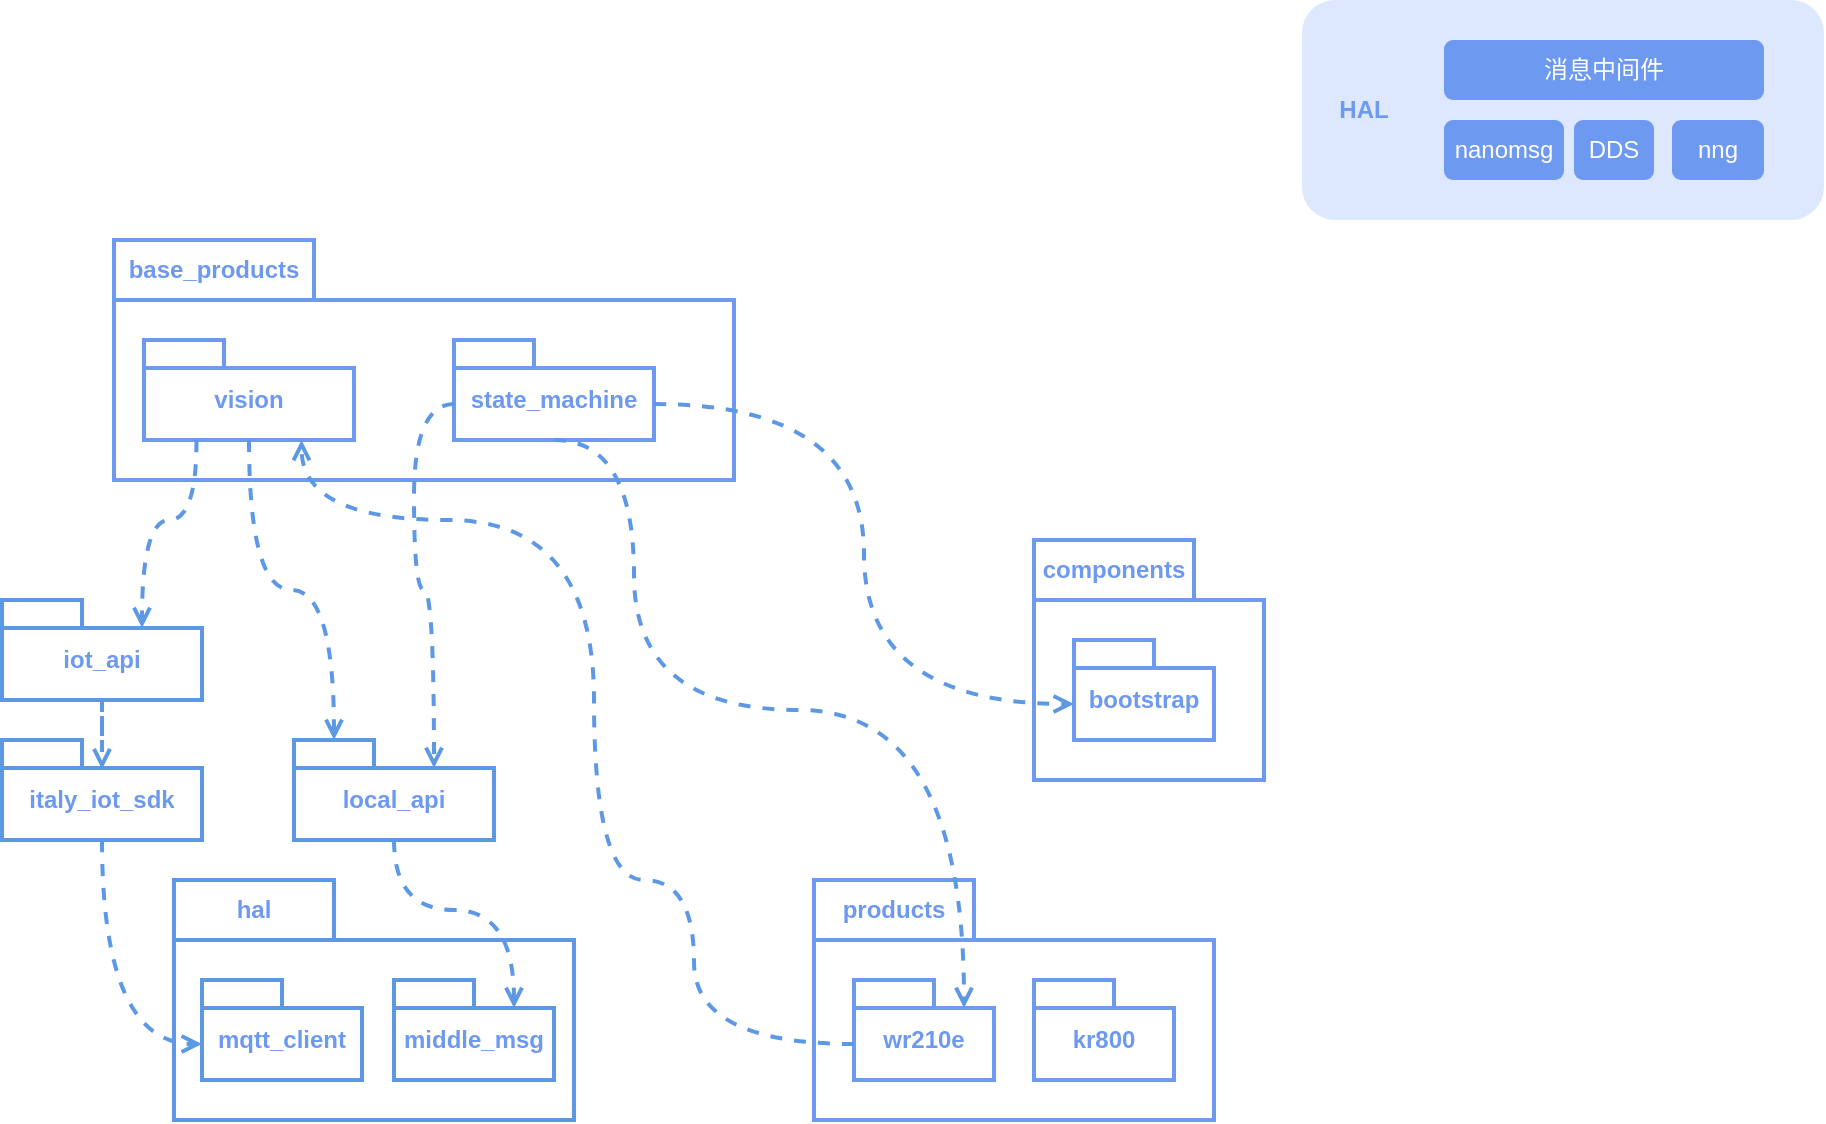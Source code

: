 <mxfile version="22.1.17" type="github">
  <diagram id="C5RBs43oDa-KdzZeNtuy" name="Page-1">
    <mxGraphModel dx="989" dy="514" grid="1" gridSize="10" guides="1" tooltips="1" connect="1" arrows="1" fold="1" page="1" pageScale="1" pageWidth="827" pageHeight="1169" math="0" shadow="0">
      <root>
        <mxCell id="WIyWlLk6GJQsqaUBKTNV-0" />
        <mxCell id="WIyWlLk6GJQsqaUBKTNV-1" parent="WIyWlLk6GJQsqaUBKTNV-0" />
        <mxCell id="JsssTWT-lbuTw5NgOQ8w-8" value="" style="shape=folder;fontStyle=1;spacingTop=10;tabWidth=100;tabHeight=30;tabPosition=left;html=1;whiteSpace=wrap;strokeColor=#6d99f1;strokeWidth=2;fontColor=#6d99f1;" vertex="1" parent="WIyWlLk6GJQsqaUBKTNV-1">
          <mxGeometry x="150" y="290" width="310" height="120" as="geometry" />
        </mxCell>
        <mxCell id="JsssTWT-lbuTw5NgOQ8w-10" value="&lt;b&gt;base_products&lt;/b&gt;" style="text;html=1;strokeColor=#6d99f1;fillColor=none;align=center;verticalAlign=middle;whiteSpace=wrap;rounded=0;strokeWidth=2;fontColor=#6d99f1;" vertex="1" parent="WIyWlLk6GJQsqaUBKTNV-1">
          <mxGeometry x="150" y="290" width="100" height="30" as="geometry" />
        </mxCell>
        <mxCell id="JsssTWT-lbuTw5NgOQ8w-11" value="state_machine" style="shape=folder;fontStyle=1;spacingTop=10;tabWidth=40;tabHeight=14;tabPosition=left;html=1;whiteSpace=wrap;strokeColor=#6d99f1;strokeWidth=2;fontColor=#6d99f1;" vertex="1" parent="WIyWlLk6GJQsqaUBKTNV-1">
          <mxGeometry x="320" y="340" width="100" height="50" as="geometry" />
        </mxCell>
        <mxCell id="JsssTWT-lbuTw5NgOQ8w-12" value="vision" style="shape=folder;fontStyle=1;spacingTop=10;tabWidth=40;tabHeight=14;tabPosition=left;html=1;whiteSpace=wrap;strokeColor=#6d99f1;strokeWidth=2;fontColor=#6d99f1;" vertex="1" parent="WIyWlLk6GJQsqaUBKTNV-1">
          <mxGeometry x="165" y="340" width="105" height="50" as="geometry" />
        </mxCell>
        <mxCell id="JsssTWT-lbuTw5NgOQ8w-13" value="" style="shape=folder;fontStyle=1;spacingTop=10;tabWidth=80;tabHeight=30;tabPosition=left;html=1;whiteSpace=wrap;strokeColor=#6d99f1;strokeWidth=2;fontColor=#6d99f1;" vertex="1" parent="WIyWlLk6GJQsqaUBKTNV-1">
          <mxGeometry x="500" y="610" width="200" height="120" as="geometry" />
        </mxCell>
        <mxCell id="JsssTWT-lbuTw5NgOQ8w-14" value="&lt;b&gt;products&lt;/b&gt;" style="text;html=1;strokeColor=#6d99f1;fillColor=none;align=center;verticalAlign=middle;whiteSpace=wrap;rounded=0;strokeWidth=2;fontColor=#6d99f1;" vertex="1" parent="WIyWlLk6GJQsqaUBKTNV-1">
          <mxGeometry x="500" y="610" width="80" height="30" as="geometry" />
        </mxCell>
        <mxCell id="JsssTWT-lbuTw5NgOQ8w-15" value="wr210e" style="shape=folder;fontStyle=1;spacingTop=10;tabWidth=40;tabHeight=14;tabPosition=left;html=1;whiteSpace=wrap;strokeColor=#6d99f1;strokeWidth=2;fontColor=#6d99f1;" vertex="1" parent="WIyWlLk6GJQsqaUBKTNV-1">
          <mxGeometry x="520" y="660" width="70" height="50" as="geometry" />
        </mxCell>
        <mxCell id="JsssTWT-lbuTw5NgOQ8w-16" value="kr800" style="shape=folder;fontStyle=1;spacingTop=10;tabWidth=40;tabHeight=14;tabPosition=left;html=1;whiteSpace=wrap;strokeColor=#6d99f1;strokeWidth=2;fontColor=#6d99f1;" vertex="1" parent="WIyWlLk6GJQsqaUBKTNV-1">
          <mxGeometry x="610" y="660" width="70" height="50" as="geometry" />
        </mxCell>
        <mxCell id="JsssTWT-lbuTw5NgOQ8w-17" value="italy_iot_sdk" style="shape=folder;fontStyle=1;spacingTop=10;tabWidth=40;tabHeight=14;tabPosition=left;html=1;whiteSpace=wrap;strokeColor=#5d98e5;strokeWidth=2;fontColor=#6d99f1;" vertex="1" parent="WIyWlLk6GJQsqaUBKTNV-1">
          <mxGeometry x="94" y="540" width="100" height="50" as="geometry" />
        </mxCell>
        <mxCell id="JsssTWT-lbuTw5NgOQ8w-18" value="iot_api" style="shape=folder;fontStyle=1;spacingTop=10;tabWidth=40;tabHeight=14;tabPosition=left;html=1;whiteSpace=wrap;strokeColor=#5d98e5;strokeWidth=2;fontColor=#6d99f1;" vertex="1" parent="WIyWlLk6GJQsqaUBKTNV-1">
          <mxGeometry x="94" y="470" width="100" height="50" as="geometry" />
        </mxCell>
        <mxCell id="JsssTWT-lbuTw5NgOQ8w-19" value="local_api" style="shape=folder;fontStyle=1;spacingTop=10;tabWidth=40;tabHeight=14;tabPosition=left;html=1;whiteSpace=wrap;strokeColor=#5d98e5;strokeWidth=2;fontColor=#6d99f1;" vertex="1" parent="WIyWlLk6GJQsqaUBKTNV-1">
          <mxGeometry x="240" y="540" width="100" height="50" as="geometry" />
        </mxCell>
        <mxCell id="JsssTWT-lbuTw5NgOQ8w-24" value="" style="shape=folder;fontStyle=1;spacingTop=10;tabWidth=80;tabHeight=30;tabPosition=left;html=1;whiteSpace=wrap;strokeColor=#5d98e5;strokeWidth=2;fontColor=#6d99f1;" vertex="1" parent="WIyWlLk6GJQsqaUBKTNV-1">
          <mxGeometry x="180" y="610" width="200" height="120" as="geometry" />
        </mxCell>
        <mxCell id="JsssTWT-lbuTw5NgOQ8w-25" value="&lt;b&gt;hal&lt;/b&gt;" style="text;html=1;strokeColor=#5d98e5;fillColor=none;align=center;verticalAlign=middle;whiteSpace=wrap;rounded=0;strokeWidth=2;fontColor=#6d99f1;" vertex="1" parent="WIyWlLk6GJQsqaUBKTNV-1">
          <mxGeometry x="180" y="610" width="80" height="30" as="geometry" />
        </mxCell>
        <mxCell id="JsssTWT-lbuTw5NgOQ8w-26" value="mqtt_client" style="shape=folder;fontStyle=1;spacingTop=10;tabWidth=40;tabHeight=14;tabPosition=left;html=1;whiteSpace=wrap;strokeColor=#5d98e5;strokeWidth=2;fontColor=#6d99f1;" vertex="1" parent="WIyWlLk6GJQsqaUBKTNV-1">
          <mxGeometry x="194" y="660" width="80" height="50" as="geometry" />
        </mxCell>
        <mxCell id="JsssTWT-lbuTw5NgOQ8w-27" value="middle_msg" style="shape=folder;fontStyle=1;spacingTop=10;tabWidth=40;tabHeight=14;tabPosition=left;html=1;whiteSpace=wrap;strokeColor=#5d98e5;strokeWidth=2;fontColor=#6d99f1;" vertex="1" parent="WIyWlLk6GJQsqaUBKTNV-1">
          <mxGeometry x="290" y="660" width="80" height="50" as="geometry" />
        </mxCell>
        <mxCell id="JsssTWT-lbuTw5NgOQ8w-29" style="edgeStyle=orthogonalEdgeStyle;rounded=0;orthogonalLoop=1;jettySize=auto;html=1;entryX=0.5;entryY=0.293;entryDx=0;entryDy=0;entryPerimeter=0;endArrow=open;endFill=0;strokeColor=#5d98e5;strokeWidth=2;fontColor=#6d99f1;dashed=1;" edge="1" parent="WIyWlLk6GJQsqaUBKTNV-1" source="JsssTWT-lbuTw5NgOQ8w-18" target="JsssTWT-lbuTw5NgOQ8w-17">
          <mxGeometry relative="1" as="geometry" />
        </mxCell>
        <mxCell id="JsssTWT-lbuTw5NgOQ8w-30" style="edgeStyle=orthogonalEdgeStyle;rounded=0;orthogonalLoop=1;jettySize=auto;html=1;entryX=0;entryY=0;entryDx=60;entryDy=14;entryPerimeter=0;endArrow=open;endFill=0;strokeColor=#5d98e5;strokeWidth=2;fontColor=#6d99f1;curved=1;dashed=1;" edge="1" parent="WIyWlLk6GJQsqaUBKTNV-1" source="JsssTWT-lbuTw5NgOQ8w-19" target="JsssTWT-lbuTw5NgOQ8w-27">
          <mxGeometry relative="1" as="geometry" />
        </mxCell>
        <mxCell id="JsssTWT-lbuTw5NgOQ8w-31" value="" style="rounded=1;whiteSpace=wrap;html=1;fillColor=#dde7fd;strokeColor=none;" vertex="1" parent="WIyWlLk6GJQsqaUBKTNV-1">
          <mxGeometry x="744" y="170" width="261" height="110" as="geometry" />
        </mxCell>
        <mxCell id="JsssTWT-lbuTw5NgOQ8w-32" value="消息中间件" style="rounded=1;whiteSpace=wrap;html=1;strokeColor=none;fillColor=#6d99f1;fontColor=#ffffff;" vertex="1" parent="WIyWlLk6GJQsqaUBKTNV-1">
          <mxGeometry x="815" y="190" width="160" height="30" as="geometry" />
        </mxCell>
        <mxCell id="JsssTWT-lbuTw5NgOQ8w-33" value="nanomsg" style="rounded=1;whiteSpace=wrap;html=1;strokeColor=none;fillColor=#6d99f1;fontColor=#ffffff;" vertex="1" parent="WIyWlLk6GJQsqaUBKTNV-1">
          <mxGeometry x="815" y="230" width="60" height="30" as="geometry" />
        </mxCell>
        <mxCell id="JsssTWT-lbuTw5NgOQ8w-34" value="DDS" style="rounded=1;whiteSpace=wrap;html=1;strokeColor=none;fillColor=#6d99f1;fontColor=#ffffff;" vertex="1" parent="WIyWlLk6GJQsqaUBKTNV-1">
          <mxGeometry x="880" y="230" width="40" height="30" as="geometry" />
        </mxCell>
        <mxCell id="JsssTWT-lbuTw5NgOQ8w-35" value="HAL" style="text;html=1;strokeColor=none;fillColor=none;align=center;verticalAlign=middle;whiteSpace=wrap;rounded=0;fontColor=#6d99f1;fontStyle=1" vertex="1" parent="WIyWlLk6GJQsqaUBKTNV-1">
          <mxGeometry x="740" y="210" width="70" height="30" as="geometry" />
        </mxCell>
        <mxCell id="JsssTWT-lbuTw5NgOQ8w-43" value="nng" style="rounded=1;whiteSpace=wrap;html=1;strokeColor=none;fillColor=#6d99f1;fontColor=#ffffff;" vertex="1" parent="WIyWlLk6GJQsqaUBKTNV-1">
          <mxGeometry x="929" y="230" width="46" height="30" as="geometry" />
        </mxCell>
        <mxCell id="JsssTWT-lbuTw5NgOQ8w-52" value="" style="shape=folder;fontStyle=1;spacingTop=10;tabWidth=80;tabHeight=30;tabPosition=left;html=1;whiteSpace=wrap;strokeColor=#6d99f1;strokeWidth=2;fontColor=#6d99f1;" vertex="1" parent="WIyWlLk6GJQsqaUBKTNV-1">
          <mxGeometry x="610" y="440" width="115" height="120" as="geometry" />
        </mxCell>
        <mxCell id="JsssTWT-lbuTw5NgOQ8w-53" value="&lt;b&gt;components&lt;/b&gt;" style="text;html=1;strokeColor=#6d99f1;fillColor=none;align=center;verticalAlign=middle;whiteSpace=wrap;rounded=0;strokeWidth=2;fontColor=#6d99f1;" vertex="1" parent="WIyWlLk6GJQsqaUBKTNV-1">
          <mxGeometry x="610" y="440" width="80" height="30" as="geometry" />
        </mxCell>
        <mxCell id="JsssTWT-lbuTw5NgOQ8w-54" value="bootstrap" style="shape=folder;fontStyle=1;spacingTop=10;tabWidth=40;tabHeight=14;tabPosition=left;html=1;whiteSpace=wrap;strokeColor=#6d99f1;strokeWidth=2;fontColor=#6d99f1;" vertex="1" parent="WIyWlLk6GJQsqaUBKTNV-1">
          <mxGeometry x="630" y="490" width="70" height="50" as="geometry" />
        </mxCell>
        <mxCell id="JsssTWT-lbuTw5NgOQ8w-57" style="edgeStyle=orthogonalEdgeStyle;rounded=0;orthogonalLoop=1;jettySize=auto;html=1;exitX=0.25;exitY=1;exitDx=0;exitDy=0;exitPerimeter=0;entryX=0;entryY=0;entryDx=70;entryDy=14;entryPerimeter=0;curved=1;strokeWidth=2;endArrow=open;strokeColor=#5d98e5;fontColor=#6d99f1;endFill=0;dashed=1;" edge="1" parent="WIyWlLk6GJQsqaUBKTNV-1" source="JsssTWT-lbuTw5NgOQ8w-12" target="JsssTWT-lbuTw5NgOQ8w-18">
          <mxGeometry relative="1" as="geometry" />
        </mxCell>
        <mxCell id="JsssTWT-lbuTw5NgOQ8w-63" style="edgeStyle=orthogonalEdgeStyle;rounded=0;orthogonalLoop=1;jettySize=auto;html=1;exitX=0.5;exitY=1;exitDx=0;exitDy=0;exitPerimeter=0;entryX=0;entryY=0;entryDx=20;entryDy=0;entryPerimeter=0;curved=1;strokeWidth=2;endArrow=open;strokeColor=#5d98e5;fontColor=#6d99f1;endFill=0;dashed=1;" edge="1" parent="WIyWlLk6GJQsqaUBKTNV-1" source="JsssTWT-lbuTw5NgOQ8w-12" target="JsssTWT-lbuTw5NgOQ8w-19">
          <mxGeometry relative="1" as="geometry">
            <Array as="points">
              <mxPoint x="218" y="465" />
              <mxPoint x="260" y="465" />
            </Array>
          </mxGeometry>
        </mxCell>
        <mxCell id="JsssTWT-lbuTw5NgOQ8w-65" style="edgeStyle=orthogonalEdgeStyle;rounded=0;orthogonalLoop=1;jettySize=auto;html=1;entryX=0;entryY=0;entryDx=0;entryDy=32;entryPerimeter=0;curved=1;strokeWidth=2;endArrow=open;strokeColor=#5d98e5;fontColor=#6d99f1;endFill=0;dashed=1;" edge="1" parent="WIyWlLk6GJQsqaUBKTNV-1" source="JsssTWT-lbuTw5NgOQ8w-17" target="JsssTWT-lbuTw5NgOQ8w-26">
          <mxGeometry relative="1" as="geometry" />
        </mxCell>
        <mxCell id="JsssTWT-lbuTw5NgOQ8w-67" style="edgeStyle=orthogonalEdgeStyle;rounded=0;orthogonalLoop=1;jettySize=auto;html=1;exitX=0;exitY=0;exitDx=0;exitDy=32;exitPerimeter=0;entryX=0.75;entryY=1;entryDx=0;entryDy=0;entryPerimeter=0;curved=1;endArrow=open;strokeColor=#5d98e5;fontColor=#6d99f1;strokeWidth=2;endFill=0;dashed=1;" edge="1" parent="WIyWlLk6GJQsqaUBKTNV-1" source="JsssTWT-lbuTw5NgOQ8w-15" target="JsssTWT-lbuTw5NgOQ8w-12">
          <mxGeometry relative="1" as="geometry">
            <Array as="points">
              <mxPoint x="440" y="692" />
              <mxPoint x="440" y="610" />
              <mxPoint x="390" y="610" />
              <mxPoint x="390" y="430" />
              <mxPoint x="244" y="430" />
            </Array>
          </mxGeometry>
        </mxCell>
        <mxCell id="JsssTWT-lbuTw5NgOQ8w-73" style="edgeStyle=orthogonalEdgeStyle;rounded=0;orthogonalLoop=1;jettySize=auto;html=1;exitX=0;exitY=0;exitDx=0;exitDy=32;exitPerimeter=0;entryX=0;entryY=0;entryDx=70;entryDy=14;entryPerimeter=0;curved=1;endArrow=open;strokeColor=#5d98e5;fontColor=#6d99f1;strokeWidth=2;endFill=0;dashed=1;" edge="1" parent="WIyWlLk6GJQsqaUBKTNV-1" source="JsssTWT-lbuTw5NgOQ8w-11" target="JsssTWT-lbuTw5NgOQ8w-19">
          <mxGeometry relative="1" as="geometry" />
        </mxCell>
        <mxCell id="JsssTWT-lbuTw5NgOQ8w-76" style="edgeStyle=orthogonalEdgeStyle;rounded=0;orthogonalLoop=1;jettySize=auto;html=1;exitX=0.5;exitY=1;exitDx=0;exitDy=0;exitPerimeter=0;entryX=0;entryY=0;entryDx=55;entryDy=14;entryPerimeter=0;curved=1;endArrow=open;strokeColor=#5d98e5;fontColor=#6d99f1;strokeWidth=2;endFill=0;dashed=1;" edge="1" parent="WIyWlLk6GJQsqaUBKTNV-1" source="JsssTWT-lbuTw5NgOQ8w-11" target="JsssTWT-lbuTw5NgOQ8w-15">
          <mxGeometry relative="1" as="geometry">
            <Array as="points">
              <mxPoint x="410" y="390" />
              <mxPoint x="410" y="525" />
              <mxPoint x="575" y="525" />
            </Array>
          </mxGeometry>
        </mxCell>
        <mxCell id="JsssTWT-lbuTw5NgOQ8w-80" style="edgeStyle=orthogonalEdgeStyle;rounded=0;orthogonalLoop=1;jettySize=auto;html=1;exitX=0;exitY=0;exitDx=100;exitDy=32;exitPerimeter=0;entryX=0;entryY=0;entryDx=0;entryDy=32;entryPerimeter=0;curved=1;endArrow=open;strokeColor=#5d98e5;fontColor=#6d99f1;strokeWidth=2;endFill=0;dashed=1;" edge="1" parent="WIyWlLk6GJQsqaUBKTNV-1" source="JsssTWT-lbuTw5NgOQ8w-11" target="JsssTWT-lbuTw5NgOQ8w-54">
          <mxGeometry relative="1" as="geometry" />
        </mxCell>
      </root>
    </mxGraphModel>
  </diagram>
</mxfile>
